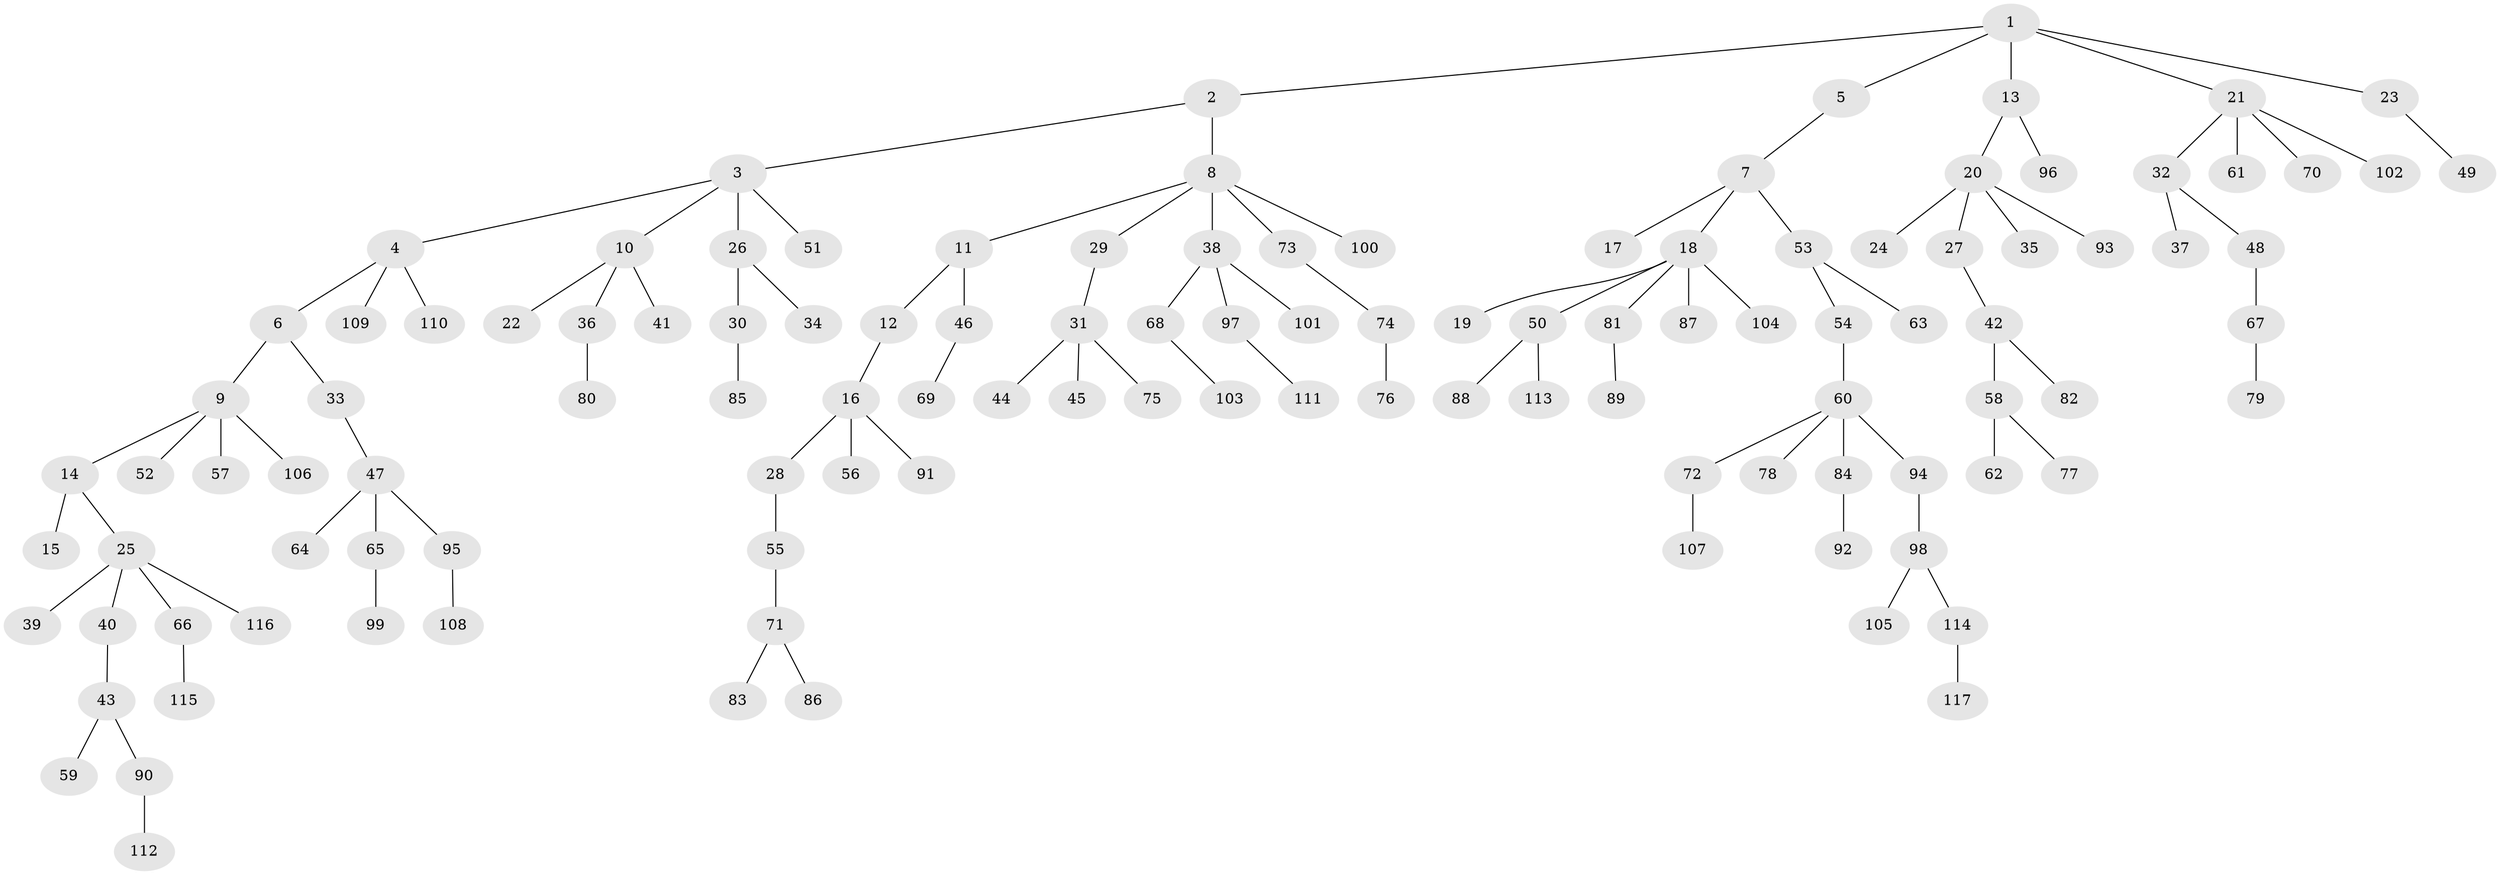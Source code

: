 // coarse degree distribution, {5: 0.036585365853658534, 3: 0.07317073170731707, 2: 0.3170731707317073, 4: 0.12195121951219512, 1: 0.45121951219512196}
// Generated by graph-tools (version 1.1) at 2025/37/03/04/25 23:37:23]
// undirected, 117 vertices, 116 edges
graph export_dot {
  node [color=gray90,style=filled];
  1;
  2;
  3;
  4;
  5;
  6;
  7;
  8;
  9;
  10;
  11;
  12;
  13;
  14;
  15;
  16;
  17;
  18;
  19;
  20;
  21;
  22;
  23;
  24;
  25;
  26;
  27;
  28;
  29;
  30;
  31;
  32;
  33;
  34;
  35;
  36;
  37;
  38;
  39;
  40;
  41;
  42;
  43;
  44;
  45;
  46;
  47;
  48;
  49;
  50;
  51;
  52;
  53;
  54;
  55;
  56;
  57;
  58;
  59;
  60;
  61;
  62;
  63;
  64;
  65;
  66;
  67;
  68;
  69;
  70;
  71;
  72;
  73;
  74;
  75;
  76;
  77;
  78;
  79;
  80;
  81;
  82;
  83;
  84;
  85;
  86;
  87;
  88;
  89;
  90;
  91;
  92;
  93;
  94;
  95;
  96;
  97;
  98;
  99;
  100;
  101;
  102;
  103;
  104;
  105;
  106;
  107;
  108;
  109;
  110;
  111;
  112;
  113;
  114;
  115;
  116;
  117;
  1 -- 2;
  1 -- 5;
  1 -- 13;
  1 -- 21;
  1 -- 23;
  2 -- 3;
  2 -- 8;
  3 -- 4;
  3 -- 10;
  3 -- 26;
  3 -- 51;
  4 -- 6;
  4 -- 109;
  4 -- 110;
  5 -- 7;
  6 -- 9;
  6 -- 33;
  7 -- 17;
  7 -- 18;
  7 -- 53;
  8 -- 11;
  8 -- 29;
  8 -- 38;
  8 -- 73;
  8 -- 100;
  9 -- 14;
  9 -- 52;
  9 -- 57;
  9 -- 106;
  10 -- 22;
  10 -- 36;
  10 -- 41;
  11 -- 12;
  11 -- 46;
  12 -- 16;
  13 -- 20;
  13 -- 96;
  14 -- 15;
  14 -- 25;
  16 -- 28;
  16 -- 56;
  16 -- 91;
  18 -- 19;
  18 -- 50;
  18 -- 81;
  18 -- 87;
  18 -- 104;
  20 -- 24;
  20 -- 27;
  20 -- 35;
  20 -- 93;
  21 -- 32;
  21 -- 61;
  21 -- 70;
  21 -- 102;
  23 -- 49;
  25 -- 39;
  25 -- 40;
  25 -- 66;
  25 -- 116;
  26 -- 30;
  26 -- 34;
  27 -- 42;
  28 -- 55;
  29 -- 31;
  30 -- 85;
  31 -- 44;
  31 -- 45;
  31 -- 75;
  32 -- 37;
  32 -- 48;
  33 -- 47;
  36 -- 80;
  38 -- 68;
  38 -- 97;
  38 -- 101;
  40 -- 43;
  42 -- 58;
  42 -- 82;
  43 -- 59;
  43 -- 90;
  46 -- 69;
  47 -- 64;
  47 -- 65;
  47 -- 95;
  48 -- 67;
  50 -- 88;
  50 -- 113;
  53 -- 54;
  53 -- 63;
  54 -- 60;
  55 -- 71;
  58 -- 62;
  58 -- 77;
  60 -- 72;
  60 -- 78;
  60 -- 84;
  60 -- 94;
  65 -- 99;
  66 -- 115;
  67 -- 79;
  68 -- 103;
  71 -- 83;
  71 -- 86;
  72 -- 107;
  73 -- 74;
  74 -- 76;
  81 -- 89;
  84 -- 92;
  90 -- 112;
  94 -- 98;
  95 -- 108;
  97 -- 111;
  98 -- 105;
  98 -- 114;
  114 -- 117;
}
